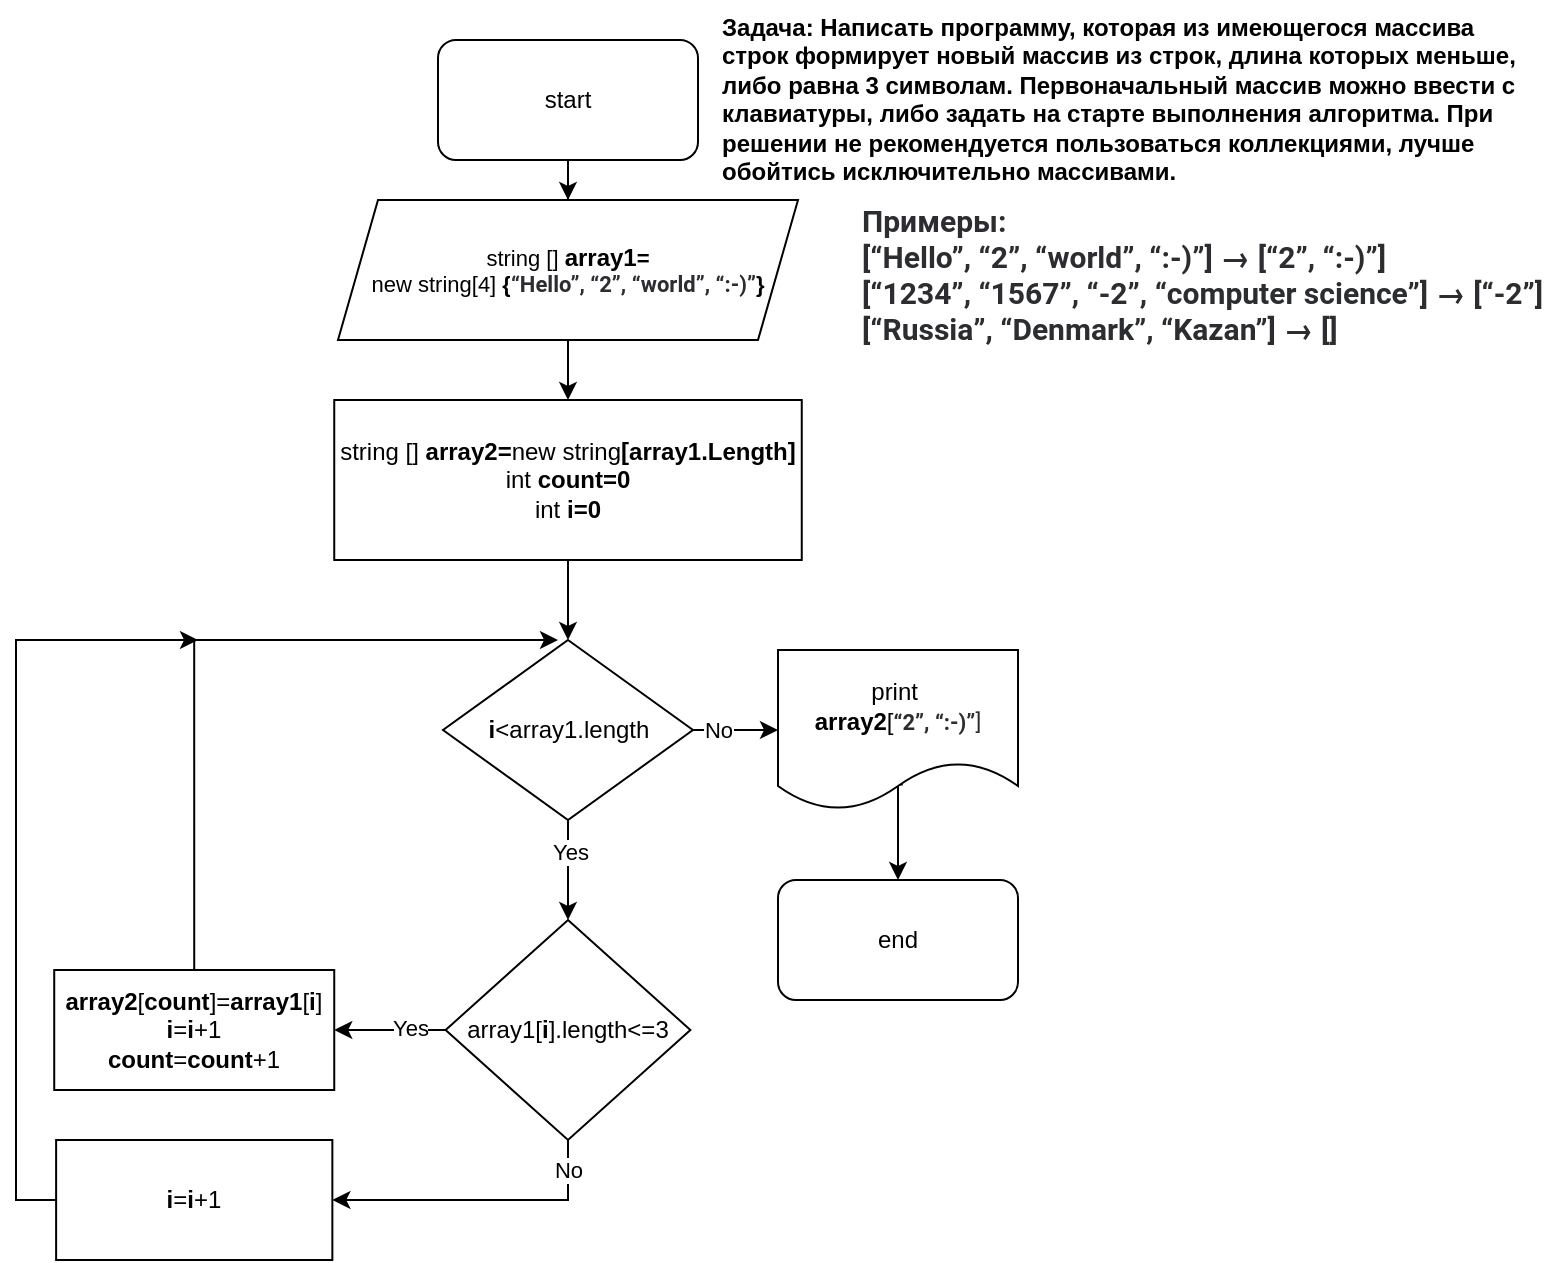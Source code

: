 <mxfile version="24.4.4" type="device">
  <diagram id="n1MsD2sGma1FwFDQO0BA" name="Страница — 1">
    <mxGraphModel dx="873" dy="538" grid="1" gridSize="10" guides="1" tooltips="1" connect="1" arrows="1" fold="1" page="1" pageScale="1" pageWidth="827" pageHeight="1169" math="0" shadow="0">
      <root>
        <mxCell id="WIyWlLk6GJQsqaUBKTNV-0" />
        <mxCell id="WIyWlLk6GJQsqaUBKTNV-1" parent="WIyWlLk6GJQsqaUBKTNV-0" />
        <mxCell id="ktUhu3-NCZiKn9ppjO-P-39" value="" style="edgeStyle=orthogonalEdgeStyle;rounded=0;orthogonalLoop=1;jettySize=auto;html=1;entryX=0.5;entryY=0;entryDx=0;entryDy=0;" parent="WIyWlLk6GJQsqaUBKTNV-1" source="ktUhu3-NCZiKn9ppjO-P-40" target="rdJ_Op79xu3KWm79KU9x-1" edge="1">
          <mxGeometry relative="1" as="geometry">
            <mxPoint x="349.1" y="95" as="targetPoint" />
          </mxGeometry>
        </mxCell>
        <mxCell id="ktUhu3-NCZiKn9ppjO-P-40" value="start" style="rounded=1;whiteSpace=wrap;html=1;" parent="WIyWlLk6GJQsqaUBKTNV-1" vertex="1">
          <mxGeometry x="280" y="20" width="130" height="60" as="geometry" />
        </mxCell>
        <mxCell id="rdJ_Op79xu3KWm79KU9x-0" value="&lt;b&gt;Задача: Написать программу, которая из имеющегося массива строк формирует новый массив из строк, длина которых меньше, либо равна 3 символам. Первоначальный массив можно ввести с клавиатуры, либо задать на старте выполнения алгоритма. При решении не рекомендуется пользоваться коллекциями, лучше обойтись исключительно массивами.&lt;/b&gt;" style="text;whiteSpace=wrap;html=1;" parent="WIyWlLk6GJQsqaUBKTNV-1" vertex="1">
          <mxGeometry x="420" width="400" height="100" as="geometry" />
        </mxCell>
        <mxCell id="2AsOg9kedwiCdD6UuYNE-0" value="" style="edgeStyle=orthogonalEdgeStyle;rounded=0;orthogonalLoop=1;jettySize=auto;html=1;" parent="WIyWlLk6GJQsqaUBKTNV-1" source="rdJ_Op79xu3KWm79KU9x-1" target="rdJ_Op79xu3KWm79KU9x-3" edge="1">
          <mxGeometry relative="1" as="geometry" />
        </mxCell>
        <mxCell id="rdJ_Op79xu3KWm79KU9x-1" value="&lt;font style=&quot;&quot;&gt;&lt;span style=&quot;font-size: 11px;&quot;&gt;string [] &lt;/span&gt;&lt;b style=&quot;&quot;&gt;&lt;font style=&quot;font-size: 12px;&quot;&gt;array1&lt;/font&gt;&lt;span style=&quot;font-size: 11px;&quot;&gt;=&lt;/span&gt;&lt;/b&gt;&lt;/font&gt;&lt;div style=&quot;font-size: 11px;&quot;&gt;&lt;font style=&quot;font-size: 11px;&quot;&gt;new string[4]&lt;b&gt; {&lt;/b&gt;&lt;b style=&quot;text-align: left;&quot;&gt;&lt;span style=&quot;color: rgb(44, 45, 48); font-family: Onest, Roboto, &amp;quot;San Francisco&amp;quot;, &amp;quot;Helvetica Neue&amp;quot;, Helvetica, Arial; background-color: rgb(255, 255, 255);&quot;&gt;“Hello”, “2”, “world”, “:-)”&lt;/span&gt;&lt;/b&gt;&lt;b&gt;}&lt;/b&gt;&lt;/font&gt;&lt;br&gt;&lt;/div&gt;" style="shape=parallelogram;perimeter=parallelogramPerimeter;whiteSpace=wrap;html=1;fixedSize=1;" parent="WIyWlLk6GJQsqaUBKTNV-1" vertex="1">
          <mxGeometry x="230" y="100" width="230" height="70" as="geometry" />
        </mxCell>
        <mxCell id="rdJ_Op79xu3KWm79KU9x-2" value="&lt;b&gt;&lt;span style=&quot;box-sizing: border-box; color: rgb(44, 45, 48); font-family: Onest, Roboto, &amp;quot;San Francisco&amp;quot;, &amp;quot;Helvetica Neue&amp;quot;, Helvetica, Arial; font-size: 15px; font-variant-ligatures: normal; font-variant-caps: normal; letter-spacing: normal; orphans: 2; text-align: start; text-indent: 0px; text-transform: none; widows: 2; word-spacing: 0px; -webkit-text-stroke-width: 0px; white-space: normal; background-color: rgb(255, 255, 255);&quot;&gt;Примеры&lt;/span&gt;&lt;span style=&quot;color: rgb(44, 45, 48); font-family: Onest, Roboto, &amp;quot;San Francisco&amp;quot;, &amp;quot;Helvetica Neue&amp;quot;, Helvetica, Arial; font-size: 15px; font-variant-ligatures: normal; font-variant-caps: normal; letter-spacing: normal; orphans: 2; text-align: start; text-indent: 0px; text-transform: none; widows: 2; word-spacing: 0px; -webkit-text-stroke-width: 0px; white-space: normal; background-color: rgb(255, 255, 255); float: none; display: inline !important;&quot;&gt;:&lt;/span&gt;&lt;br style=&quot;box-sizing: border-box; color: rgb(44, 45, 48); font-family: Onest, Roboto, &amp;quot;San Francisco&amp;quot;, &amp;quot;Helvetica Neue&amp;quot;, Helvetica, Arial; font-size: 15px; font-variant-ligatures: normal; font-variant-caps: normal; letter-spacing: normal; orphans: 2; text-align: start; text-indent: 0px; text-transform: none; widows: 2; word-spacing: 0px; -webkit-text-stroke-width: 0px; white-space: normal; background-color: rgb(255, 255, 255); text-decoration-thickness: initial; text-decoration-style: initial; text-decoration-color: initial;&quot;&gt;&lt;span style=&quot;color: rgb(44, 45, 48); font-family: Onest, Roboto, &amp;quot;San Francisco&amp;quot;, &amp;quot;Helvetica Neue&amp;quot;, Helvetica, Arial; font-size: 15px; font-variant-ligatures: normal; font-variant-caps: normal; letter-spacing: normal; orphans: 2; text-align: start; text-indent: 0px; text-transform: none; widows: 2; word-spacing: 0px; -webkit-text-stroke-width: 0px; white-space: normal; background-color: rgb(255, 255, 255); float: none; display: inline !important;&quot;&gt;[“Hello”, “2”, “world”, “:-)”] → [“2”, “:-)”]&lt;/span&gt;&lt;br style=&quot;box-sizing: border-box; color: rgb(44, 45, 48); font-family: Onest, Roboto, &amp;quot;San Francisco&amp;quot;, &amp;quot;Helvetica Neue&amp;quot;, Helvetica, Arial; font-size: 15px; font-variant-ligatures: normal; font-variant-caps: normal; letter-spacing: normal; orphans: 2; text-align: start; text-indent: 0px; text-transform: none; widows: 2; word-spacing: 0px; -webkit-text-stroke-width: 0px; white-space: normal; background-color: rgb(255, 255, 255); text-decoration-thickness: initial; text-decoration-style: initial; text-decoration-color: initial;&quot;&gt;&lt;span style=&quot;color: rgb(44, 45, 48); font-family: Onest, Roboto, &amp;quot;San Francisco&amp;quot;, &amp;quot;Helvetica Neue&amp;quot;, Helvetica, Arial; font-size: 15px; font-variant-ligatures: normal; font-variant-caps: normal; letter-spacing: normal; orphans: 2; text-align: start; text-indent: 0px; text-transform: none; widows: 2; word-spacing: 0px; -webkit-text-stroke-width: 0px; white-space: normal; background-color: rgb(255, 255, 255); float: none; display: inline !important;&quot;&gt;[“1234”, “1567”, “-2”, “computer science”] → [“-2”]&lt;/span&gt;&lt;br style=&quot;box-sizing: border-box; color: rgb(44, 45, 48); font-family: Onest, Roboto, &amp;quot;San Francisco&amp;quot;, &amp;quot;Helvetica Neue&amp;quot;, Helvetica, Arial; font-size: 15px; font-variant-ligatures: normal; font-variant-caps: normal; letter-spacing: normal; orphans: 2; text-align: start; text-indent: 0px; text-transform: none; widows: 2; word-spacing: 0px; -webkit-text-stroke-width: 0px; white-space: normal; background-color: rgb(255, 255, 255); text-decoration-thickness: initial; text-decoration-style: initial; text-decoration-color: initial;&quot;&gt;&lt;span style=&quot;color: rgb(44, 45, 48); font-family: Onest, Roboto, &amp;quot;San Francisco&amp;quot;, &amp;quot;Helvetica Neue&amp;quot;, Helvetica, Arial; font-size: 15px; font-variant-ligatures: normal; font-variant-caps: normal; letter-spacing: normal; orphans: 2; text-align: start; text-indent: 0px; text-transform: none; widows: 2; word-spacing: 0px; -webkit-text-stroke-width: 0px; white-space: normal; background-color: rgb(255, 255, 255); float: none; display: inline !important;&quot;&gt;[“Russia”, “Denmark”, “Kazan”] → []&lt;/span&gt;&lt;/b&gt;" style="text;whiteSpace=wrap;html=1;" parent="WIyWlLk6GJQsqaUBKTNV-1" vertex="1">
          <mxGeometry x="490" y="95" width="350" height="80" as="geometry" />
        </mxCell>
        <mxCell id="2AsOg9kedwiCdD6UuYNE-2" value="" style="edgeStyle=orthogonalEdgeStyle;rounded=0;orthogonalLoop=1;jettySize=auto;html=1;entryX=0.5;entryY=0;entryDx=0;entryDy=0;" parent="WIyWlLk6GJQsqaUBKTNV-1" source="rdJ_Op79xu3KWm79KU9x-3" target="9-nIp8VBAe4bRMfJu0gZ-12" edge="1">
          <mxGeometry relative="1" as="geometry">
            <mxPoint x="380" y="300" as="targetPoint" />
          </mxGeometry>
        </mxCell>
        <mxCell id="rdJ_Op79xu3KWm79KU9x-3" value="&lt;div&gt;string []&amp;nbsp;&lt;b&gt;array2=&lt;/b&gt;&lt;span style=&quot;background-color: initial;&quot;&gt;new&lt;b&gt; &lt;/b&gt;string&lt;b&gt;[array1.Length]&lt;/b&gt;&lt;/span&gt;&lt;b&gt;&lt;br&gt;&lt;/b&gt;&lt;/div&gt;&lt;div&gt;int&amp;nbsp;&lt;b&gt;count=0&lt;/b&gt;&lt;b&gt;&lt;br&gt;&lt;/b&gt;&lt;/div&gt;&lt;div&gt;int&lt;b&gt; i=0&lt;/b&gt;&lt;/div&gt;" style="rounded=0;whiteSpace=wrap;html=1;" parent="WIyWlLk6GJQsqaUBKTNV-1" vertex="1">
          <mxGeometry x="228.12" y="200" width="233.76" height="80" as="geometry" />
        </mxCell>
        <mxCell id="9-nIp8VBAe4bRMfJu0gZ-15" style="edgeStyle=orthogonalEdgeStyle;rounded=0;orthogonalLoop=1;jettySize=auto;html=1;exitX=0;exitY=0.5;exitDx=0;exitDy=0;entryX=1;entryY=0.5;entryDx=0;entryDy=0;" edge="1" parent="WIyWlLk6GJQsqaUBKTNV-1" source="rdJ_Op79xu3KWm79KU9x-5" target="2AsOg9kedwiCdD6UuYNE-5">
          <mxGeometry relative="1" as="geometry" />
        </mxCell>
        <mxCell id="9-nIp8VBAe4bRMfJu0gZ-17" value="Yes" style="edgeLabel;html=1;align=center;verticalAlign=middle;resizable=0;points=[];" vertex="1" connectable="0" parent="9-nIp8VBAe4bRMfJu0gZ-15">
          <mxGeometry x="-0.345" y="-1" relative="1" as="geometry">
            <mxPoint as="offset" />
          </mxGeometry>
        </mxCell>
        <mxCell id="9-nIp8VBAe4bRMfJu0gZ-19" value="" style="edgeStyle=orthogonalEdgeStyle;rounded=0;orthogonalLoop=1;jettySize=auto;html=1;" edge="1" parent="WIyWlLk6GJQsqaUBKTNV-1" source="rdJ_Op79xu3KWm79KU9x-5" target="9-nIp8VBAe4bRMfJu0gZ-18">
          <mxGeometry relative="1" as="geometry">
            <Array as="points">
              <mxPoint x="345" y="600" />
            </Array>
          </mxGeometry>
        </mxCell>
        <mxCell id="9-nIp8VBAe4bRMfJu0gZ-20" value="No" style="edgeLabel;html=1;align=center;verticalAlign=middle;resizable=0;points=[];" vertex="1" connectable="0" parent="9-nIp8VBAe4bRMfJu0gZ-19">
          <mxGeometry x="-0.756" relative="1" as="geometry">
            <mxPoint y="-3" as="offset" />
          </mxGeometry>
        </mxCell>
        <mxCell id="rdJ_Op79xu3KWm79KU9x-5" value="array1[&lt;b&gt;i&lt;/b&gt;].length&amp;lt;=3" style="rhombus;whiteSpace=wrap;html=1;" parent="WIyWlLk6GJQsqaUBKTNV-1" vertex="1">
          <mxGeometry x="283.81" y="460" width="122.38" height="110" as="geometry" />
        </mxCell>
        <mxCell id="2AsOg9kedwiCdD6UuYNE-5" value="&lt;b&gt;array2&lt;/b&gt;[&lt;b&gt;count&lt;/b&gt;]=&lt;b&gt;array1&lt;/b&gt;[&lt;b&gt;i&lt;/b&gt;]&lt;div&gt;&lt;b&gt;i&lt;/b&gt;=&lt;b&gt;i&lt;/b&gt;+1&lt;br&gt;&lt;div&gt;&lt;div&gt;&lt;b&gt;count&lt;/b&gt;=&lt;b&gt;count&lt;/b&gt;+1&lt;/div&gt;&lt;/div&gt;&lt;/div&gt;" style="whiteSpace=wrap;html=1;" parent="WIyWlLk6GJQsqaUBKTNV-1" vertex="1">
          <mxGeometry x="88.11" y="485" width="140.01" height="60" as="geometry" />
        </mxCell>
        <mxCell id="9-nIp8VBAe4bRMfJu0gZ-13" value="" style="edgeStyle=orthogonalEdgeStyle;rounded=0;orthogonalLoop=1;jettySize=auto;html=1;" edge="1" parent="WIyWlLk6GJQsqaUBKTNV-1" source="9-nIp8VBAe4bRMfJu0gZ-12" target="rdJ_Op79xu3KWm79KU9x-5">
          <mxGeometry relative="1" as="geometry" />
        </mxCell>
        <mxCell id="9-nIp8VBAe4bRMfJu0gZ-14" value="Yes" style="edgeLabel;html=1;align=center;verticalAlign=middle;resizable=0;points=[];" vertex="1" connectable="0" parent="9-nIp8VBAe4bRMfJu0gZ-13">
          <mxGeometry x="-0.363" y="1" relative="1" as="geometry">
            <mxPoint as="offset" />
          </mxGeometry>
        </mxCell>
        <mxCell id="9-nIp8VBAe4bRMfJu0gZ-23" value="" style="edgeStyle=orthogonalEdgeStyle;rounded=0;orthogonalLoop=1;jettySize=auto;html=1;" edge="1" parent="WIyWlLk6GJQsqaUBKTNV-1" source="9-nIp8VBAe4bRMfJu0gZ-12" target="9-nIp8VBAe4bRMfJu0gZ-22">
          <mxGeometry relative="1" as="geometry" />
        </mxCell>
        <mxCell id="9-nIp8VBAe4bRMfJu0gZ-24" value="No" style="edgeLabel;html=1;align=center;verticalAlign=middle;resizable=0;points=[];" vertex="1" connectable="0" parent="9-nIp8VBAe4bRMfJu0gZ-23">
          <mxGeometry x="-0.553" y="2" relative="1" as="geometry">
            <mxPoint x="3" y="2" as="offset" />
          </mxGeometry>
        </mxCell>
        <mxCell id="9-nIp8VBAe4bRMfJu0gZ-12" value="&lt;b&gt;i&lt;/b&gt;&amp;lt;array1.length" style="rhombus;whiteSpace=wrap;html=1;" vertex="1" parent="WIyWlLk6GJQsqaUBKTNV-1">
          <mxGeometry x="282.5" y="320" width="125" height="90" as="geometry" />
        </mxCell>
        <mxCell id="9-nIp8VBAe4bRMfJu0gZ-16" style="edgeStyle=orthogonalEdgeStyle;rounded=0;orthogonalLoop=1;jettySize=auto;html=1;exitX=0.5;exitY=0;exitDx=0;exitDy=0;entryX=0.46;entryY=0;entryDx=0;entryDy=0;entryPerimeter=0;" edge="1" parent="WIyWlLk6GJQsqaUBKTNV-1" source="2AsOg9kedwiCdD6UuYNE-5" target="9-nIp8VBAe4bRMfJu0gZ-12">
          <mxGeometry relative="1" as="geometry">
            <Array as="points">
              <mxPoint x="158" y="320" />
            </Array>
          </mxGeometry>
        </mxCell>
        <mxCell id="9-nIp8VBAe4bRMfJu0gZ-21" style="edgeStyle=orthogonalEdgeStyle;rounded=0;orthogonalLoop=1;jettySize=auto;html=1;exitX=0;exitY=0.5;exitDx=0;exitDy=0;" edge="1" parent="WIyWlLk6GJQsqaUBKTNV-1" source="9-nIp8VBAe4bRMfJu0gZ-18">
          <mxGeometry relative="1" as="geometry">
            <mxPoint x="160" y="320" as="targetPoint" />
            <Array as="points">
              <mxPoint x="69" y="600" />
              <mxPoint x="69" y="320" />
            </Array>
          </mxGeometry>
        </mxCell>
        <mxCell id="9-nIp8VBAe4bRMfJu0gZ-18" value="&lt;b&gt;i&lt;/b&gt;=&lt;b&gt;i&lt;/b&gt;+1" style="whiteSpace=wrap;html=1;" vertex="1" parent="WIyWlLk6GJQsqaUBKTNV-1">
          <mxGeometry x="89.06" y="570" width="138.12" height="60" as="geometry" />
        </mxCell>
        <mxCell id="9-nIp8VBAe4bRMfJu0gZ-26" value="" style="edgeStyle=orthogonalEdgeStyle;rounded=0;orthogonalLoop=1;jettySize=auto;html=1;exitX=0.52;exitY=0.841;exitDx=0;exitDy=0;exitPerimeter=0;entryX=0.5;entryY=0;entryDx=0;entryDy=0;" edge="1" parent="WIyWlLk6GJQsqaUBKTNV-1" source="9-nIp8VBAe4bRMfJu0gZ-22" target="9-nIp8VBAe4bRMfJu0gZ-25">
          <mxGeometry relative="1" as="geometry">
            <Array as="points">
              <mxPoint x="510" y="392" />
            </Array>
          </mxGeometry>
        </mxCell>
        <mxCell id="9-nIp8VBAe4bRMfJu0gZ-22" value="print&amp;nbsp;&lt;div&gt;&lt;b&gt;array2&lt;/b&gt;[&lt;span style=&quot;background-color: initial; text-align: left;&quot;&gt;&lt;span style=&quot;color: rgb(44, 45, 48); font-family: Onest, Roboto, &amp;quot;San Francisco&amp;quot;, &amp;quot;Helvetica Neue&amp;quot;, Helvetica, Arial; background-color: rgb(255, 255, 255);&quot;&gt;&lt;font style=&quot;font-size: 11px;&quot;&gt;&lt;b&gt;“2”, “:-)”&lt;/b&gt;]&lt;/font&gt;&lt;/span&gt;&lt;/span&gt;&lt;/div&gt;" style="shape=document;whiteSpace=wrap;html=1;boundedLbl=1;" vertex="1" parent="WIyWlLk6GJQsqaUBKTNV-1">
          <mxGeometry x="450" y="325" width="120" height="80" as="geometry" />
        </mxCell>
        <mxCell id="9-nIp8VBAe4bRMfJu0gZ-25" value="end" style="rounded=1;whiteSpace=wrap;html=1;" vertex="1" parent="WIyWlLk6GJQsqaUBKTNV-1">
          <mxGeometry x="450" y="440" width="120" height="60" as="geometry" />
        </mxCell>
      </root>
    </mxGraphModel>
  </diagram>
</mxfile>
